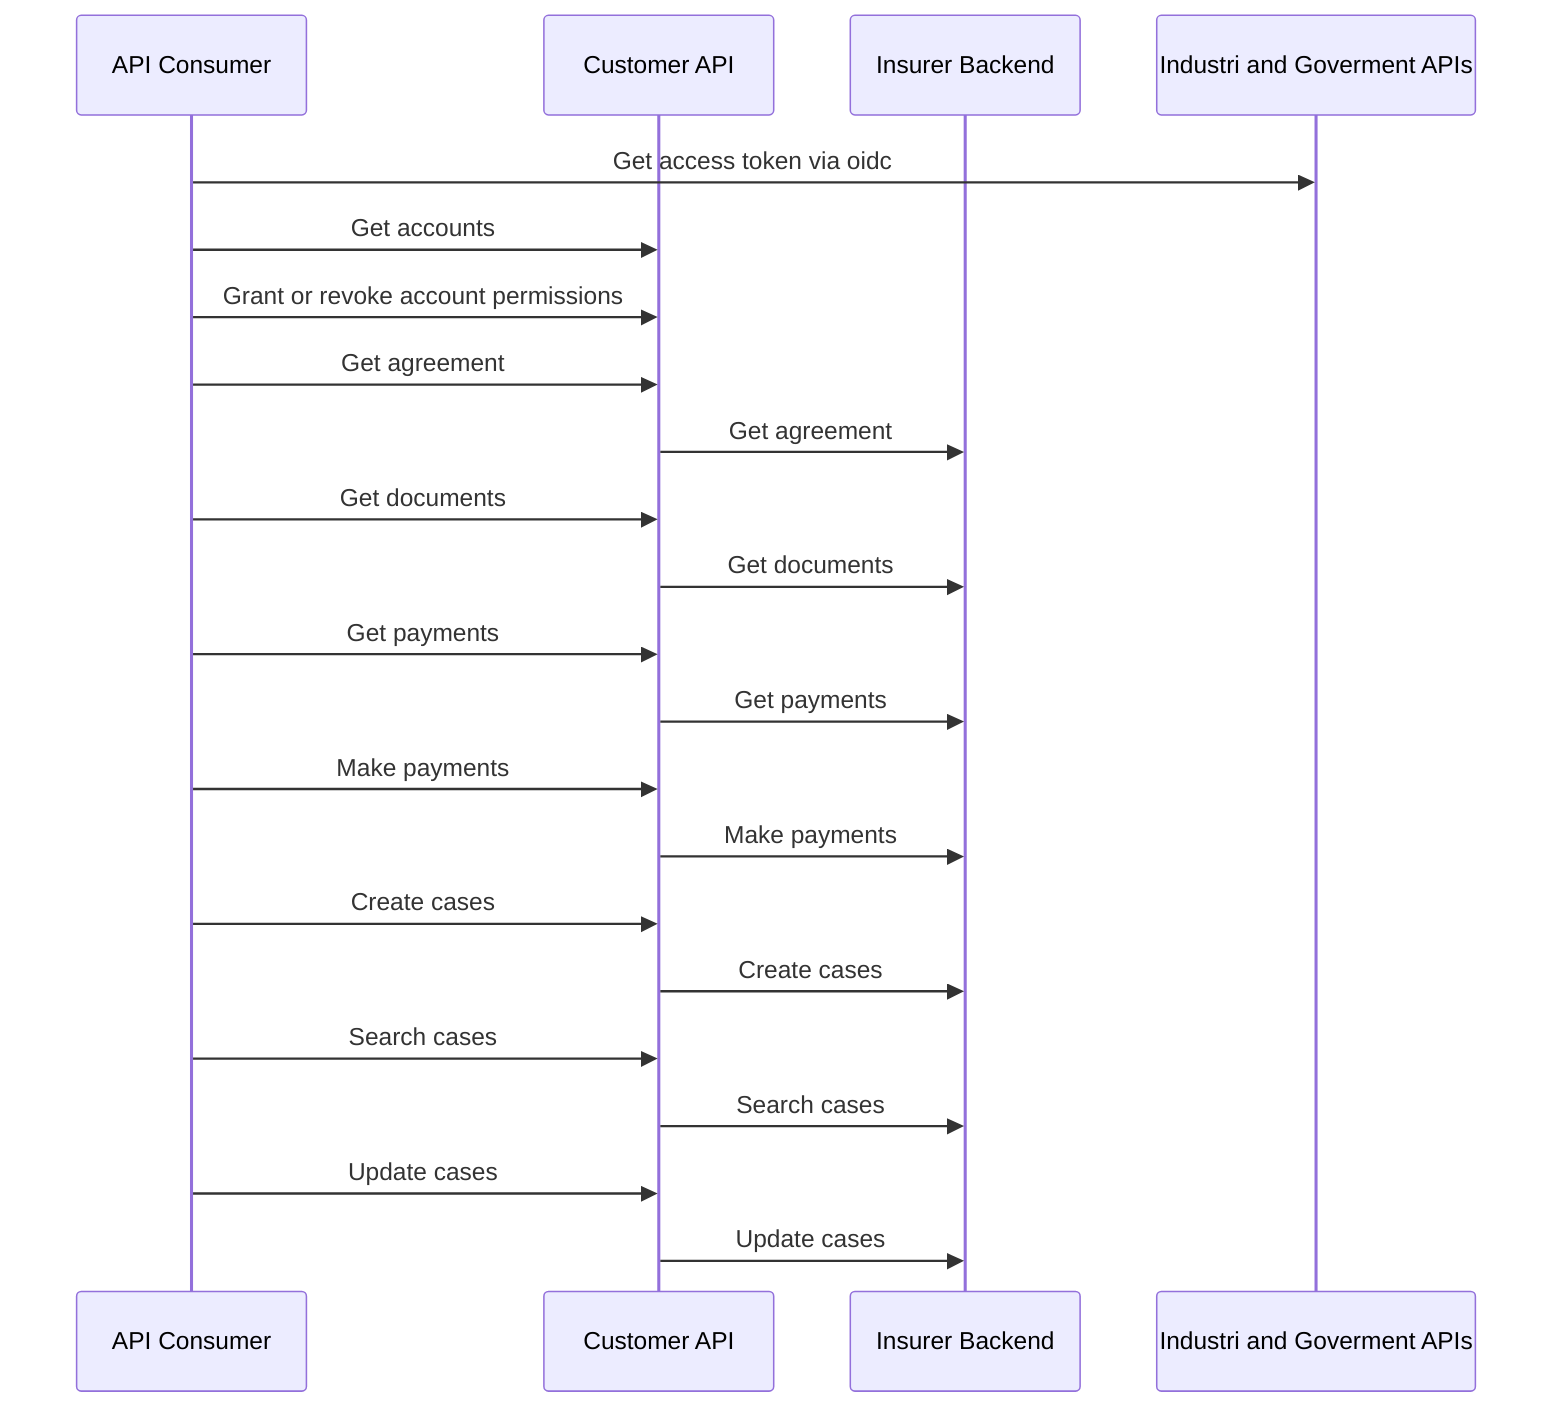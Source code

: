 sequenceDiagram
    participant consumer as API Consumer
    participant customer as Customer API
    participant insurer as Insurer Backend
    participant integration as Industri and Goverment APIs
    consumer->>integration : Get access token via oidc
    consumer->>customer : Get accounts
    consumer->>customer : Grant or revoke account permissions
    consumer->>customer : Get agreement
    customer->>insurer : Get agreement
    consumer->>customer : Get documents
    customer->>insurer : Get documents
    consumer->>customer : Get payments
    customer->>insurer : Get payments
    consumer->>customer : Make payments
    customer->>insurer : Make payments
    consumer->>customer : Create cases
    customer->>insurer : Create cases
    consumer->>customer : Search cases
    customer->>insurer : Search cases
    consumer->>customer : Update cases
    customer->>insurer : Update cases